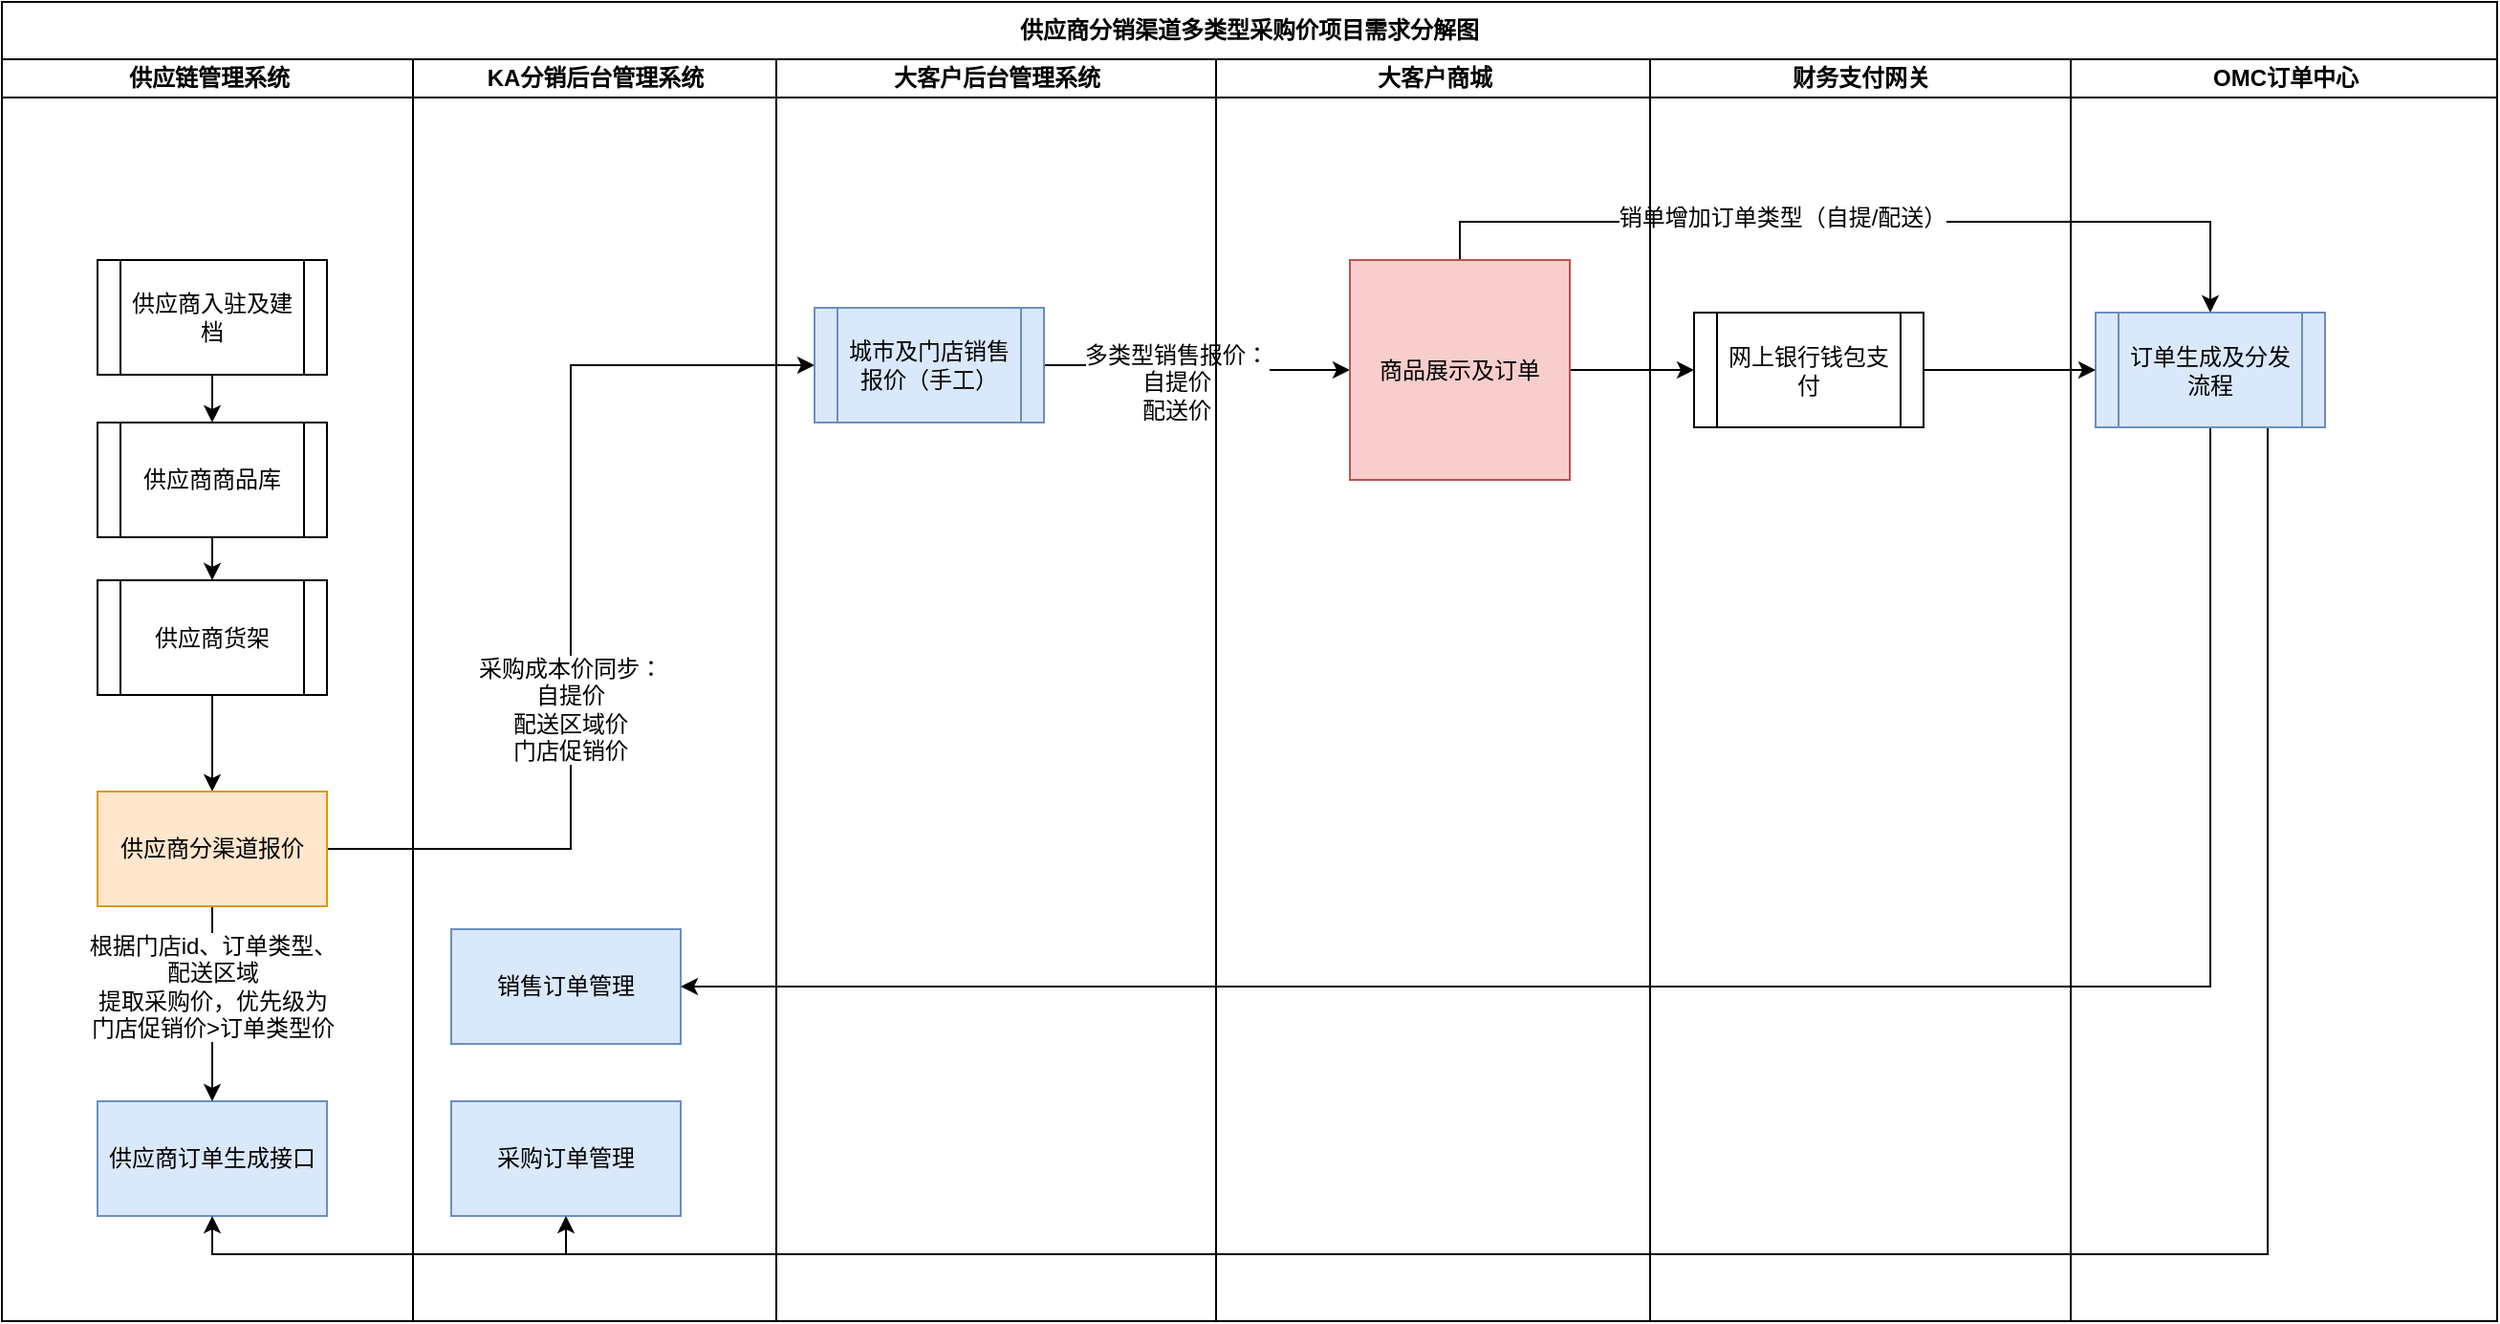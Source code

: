 <mxfile version="10.7.3" type="github"><diagram id="_O3n4kcfBsqLZ4D_Hrhg" name="分销多类型报价项目任务分解图"><mxGraphModel dx="918" dy="512" grid="1" gridSize="10" guides="1" tooltips="1" connect="1" arrows="1" fold="1" page="1" pageScale="1" pageWidth="827" pageHeight="1169" math="0" shadow="0"><root><mxCell id="uDRbp_UkntwucBvzqfbJ-0"/><mxCell id="uDRbp_UkntwucBvzqfbJ-1" parent="uDRbp_UkntwucBvzqfbJ-0"/><mxCell id="Ev6uvn-nndbEYamqWP20-11" style="edgeStyle=orthogonalEdgeStyle;rounded=0;orthogonalLoop=1;jettySize=auto;html=1;exitX=0.5;exitY=1;exitDx=0;exitDy=0;entryX=0.5;entryY=0;entryDx=0;entryDy=0;" parent="uDRbp_UkntwucBvzqfbJ-1" source="Ev6uvn-nndbEYamqWP20-0" target="Ev6uvn-nndbEYamqWP20-1" edge="1"><mxGeometry relative="1" as="geometry"/></mxCell><mxCell id="Ev6uvn-nndbEYamqWP20-0" value="供应商入驻及建档" style="shape=process;whiteSpace=wrap;html=1;backgroundOutline=1;" parent="uDRbp_UkntwucBvzqfbJ-1" vertex="1"><mxGeometry x="235" y="135" width="120" height="60" as="geometry"/></mxCell><mxCell id="Ev6uvn-nndbEYamqWP20-12" style="edgeStyle=orthogonalEdgeStyle;rounded=0;orthogonalLoop=1;jettySize=auto;html=1;exitX=0.5;exitY=1;exitDx=0;exitDy=0;entryX=0.5;entryY=0;entryDx=0;entryDy=0;" parent="uDRbp_UkntwucBvzqfbJ-1" source="Ev6uvn-nndbEYamqWP20-1" target="Ev6uvn-nndbEYamqWP20-2" edge="1"><mxGeometry relative="1" as="geometry"/></mxCell><mxCell id="Ev6uvn-nndbEYamqWP20-1" value="供应商商品库" style="shape=process;whiteSpace=wrap;html=1;backgroundOutline=1;" parent="uDRbp_UkntwucBvzqfbJ-1" vertex="1"><mxGeometry x="235" y="220" width="120" height="60" as="geometry"/></mxCell><mxCell id="Ev6uvn-nndbEYamqWP20-13" style="edgeStyle=orthogonalEdgeStyle;rounded=0;orthogonalLoop=1;jettySize=auto;html=1;exitX=0.5;exitY=1;exitDx=0;exitDy=0;entryX=0.5;entryY=0;entryDx=0;entryDy=0;" parent="uDRbp_UkntwucBvzqfbJ-1" source="Ev6uvn-nndbEYamqWP20-2" target="Ev6uvn-nndbEYamqWP20-4" edge="1"><mxGeometry relative="1" as="geometry"><mxPoint x="295" y="380" as="targetPoint"/></mxGeometry></mxCell><mxCell id="Ev6uvn-nndbEYamqWP20-2" value="供应商货架" style="shape=process;whiteSpace=wrap;html=1;backgroundOutline=1;" parent="uDRbp_UkntwucBvzqfbJ-1" vertex="1"><mxGeometry x="235" y="302.5" width="120" height="60" as="geometry"/></mxCell><mxCell id="Ev6uvn-nndbEYamqWP20-3" value="供应商订单生成接口" style="rounded=0;whiteSpace=wrap;html=1;fillColor=#dae8fc;strokeColor=#6c8ebf;" parent="uDRbp_UkntwucBvzqfbJ-1" vertex="1"><mxGeometry x="235" y="575" width="120" height="60" as="geometry"/></mxCell><mxCell id="Ev6uvn-nndbEYamqWP20-14" style="edgeStyle=orthogonalEdgeStyle;rounded=0;orthogonalLoop=1;jettySize=auto;html=1;exitX=1;exitY=0.5;exitDx=0;exitDy=0;entryX=0;entryY=0.5;entryDx=0;entryDy=0;" parent="uDRbp_UkntwucBvzqfbJ-1" source="Ev6uvn-nndbEYamqWP20-4" target="Ev6uvn-nndbEYamqWP20-7" edge="1"><mxGeometry relative="1" as="geometry"/></mxCell><mxCell id="Ev6uvn-nndbEYamqWP20-15" value="采购成本价同步：&lt;br&gt;自提价&lt;br&gt;配送区域价&lt;br&gt;门店促销价&lt;br&gt;" style="text;html=1;resizable=0;points=[];align=center;verticalAlign=middle;labelBackgroundColor=#ffffff;" parent="Ev6uvn-nndbEYamqWP20-14" vertex="1" connectable="0"><mxGeometry x="-0.208" y="1" relative="1" as="geometry"><mxPoint as="offset"/></mxGeometry></mxCell><mxCell id="Ev6uvn-nndbEYamqWP20-25" style="edgeStyle=orthogonalEdgeStyle;rounded=0;orthogonalLoop=1;jettySize=auto;html=1;exitX=0.5;exitY=1;exitDx=0;exitDy=0;entryX=0.5;entryY=0;entryDx=0;entryDy=0;" parent="uDRbp_UkntwucBvzqfbJ-1" source="Ev6uvn-nndbEYamqWP20-4" target="Ev6uvn-nndbEYamqWP20-3" edge="1"><mxGeometry relative="1" as="geometry"/></mxCell><mxCell id="Ev6uvn-nndbEYamqWP20-26" value="根据门店id、订单类型、&lt;br&gt;配送区域&lt;br&gt;提取采购价，优先级为&lt;br&gt;门店促销价&amp;gt;订单类型价" style="text;html=1;resizable=0;points=[];align=center;verticalAlign=middle;labelBackgroundColor=#ffffff;" parent="Ev6uvn-nndbEYamqWP20-25" vertex="1" connectable="0"><mxGeometry x="-0.314" y="2" relative="1" as="geometry"><mxPoint x="-2" y="7" as="offset"/></mxGeometry></mxCell><mxCell id="Ev6uvn-nndbEYamqWP20-4" value="供应商分渠道报价" style="rounded=0;whiteSpace=wrap;html=1;fillColor=#ffe6cc;strokeColor=#d79b00;" parent="uDRbp_UkntwucBvzqfbJ-1" vertex="1"><mxGeometry x="235" y="413" width="120" height="60" as="geometry"/></mxCell><mxCell id="Ev6uvn-nndbEYamqWP20-5" value="销售订单管理" style="rounded=0;whiteSpace=wrap;html=1;fillColor=#dae8fc;strokeColor=#6c8ebf;" parent="uDRbp_UkntwucBvzqfbJ-1" vertex="1"><mxGeometry x="420" y="485" width="120" height="60" as="geometry"/></mxCell><mxCell id="Ev6uvn-nndbEYamqWP20-6" value="采购订单管理" style="rounded=0;whiteSpace=wrap;html=1;fillColor=#dae8fc;strokeColor=#6c8ebf;" parent="uDRbp_UkntwucBvzqfbJ-1" vertex="1"><mxGeometry x="420" y="575" width="120" height="60" as="geometry"/></mxCell><mxCell id="Ev6uvn-nndbEYamqWP20-16" style="edgeStyle=orthogonalEdgeStyle;rounded=0;orthogonalLoop=1;jettySize=auto;html=1;exitX=1;exitY=0.5;exitDx=0;exitDy=0;entryX=0;entryY=0.5;entryDx=0;entryDy=0;" parent="uDRbp_UkntwucBvzqfbJ-1" source="Ev6uvn-nndbEYamqWP20-7" target="Ev6uvn-nndbEYamqWP20-8" edge="1"><mxGeometry relative="1" as="geometry"/></mxCell><mxCell id="Ev6uvn-nndbEYamqWP20-17" value="多类型销售报价：&lt;br&gt;自提价&lt;br&gt;配送价&lt;br&gt;" style="text;html=1;resizable=0;points=[];align=center;verticalAlign=middle;labelBackgroundColor=#ffffff;" parent="Ev6uvn-nndbEYamqWP20-16" vertex="1" connectable="0"><mxGeometry x="-0.213" relative="1" as="geometry"><mxPoint x="5" y="9" as="offset"/></mxGeometry></mxCell><mxCell id="Ev6uvn-nndbEYamqWP20-7" value="城市及门店销售报价（手工）" style="shape=process;whiteSpace=wrap;html=1;backgroundOutline=1;fillColor=#dae8fc;strokeColor=#6c8ebf;" parent="uDRbp_UkntwucBvzqfbJ-1" vertex="1"><mxGeometry x="610" y="160" width="120" height="60" as="geometry"/></mxCell><mxCell id="Ev6uvn-nndbEYamqWP20-18" style="edgeStyle=orthogonalEdgeStyle;rounded=0;orthogonalLoop=1;jettySize=auto;html=1;exitX=1;exitY=0.5;exitDx=0;exitDy=0;entryX=0;entryY=0.5;entryDx=0;entryDy=0;" parent="uDRbp_UkntwucBvzqfbJ-1" source="Ev6uvn-nndbEYamqWP20-8" target="Ev6uvn-nndbEYamqWP20-10" edge="1"><mxGeometry relative="1" as="geometry"/></mxCell><mxCell id="Ev6uvn-nndbEYamqWP20-20" style="edgeStyle=orthogonalEdgeStyle;rounded=0;orthogonalLoop=1;jettySize=auto;html=1;entryX=0.5;entryY=0;entryDx=0;entryDy=0;exitX=0.5;exitY=0;exitDx=0;exitDy=0;" parent="uDRbp_UkntwucBvzqfbJ-1" source="Ev6uvn-nndbEYamqWP20-8" target="Ev6uvn-nndbEYamqWP20-9" edge="1"><mxGeometry relative="1" as="geometry"/></mxCell><mxCell id="Ev6uvn-nndbEYamqWP20-21" value="销单增加订单类型（自提/配送）" style="text;html=1;resizable=0;points=[];align=center;verticalAlign=middle;labelBackgroundColor=#ffffff;" parent="Ev6uvn-nndbEYamqWP20-20" vertex="1" connectable="0"><mxGeometry x="-0.183" y="2" relative="1" as="geometry"><mxPoint as="offset"/></mxGeometry></mxCell><mxCell id="Ev6uvn-nndbEYamqWP20-8" value="商品展示及订单" style="whiteSpace=wrap;html=1;aspect=fixed;fillColor=#f8cecc;strokeColor=#b85450;" parent="uDRbp_UkntwucBvzqfbJ-1" vertex="1"><mxGeometry x="890" y="135" width="115" height="115" as="geometry"/></mxCell><mxCell id="Ev6uvn-nndbEYamqWP20-22" style="edgeStyle=orthogonalEdgeStyle;rounded=0;orthogonalLoop=1;jettySize=auto;html=1;exitX=0.5;exitY=1;exitDx=0;exitDy=0;entryX=1;entryY=0.5;entryDx=0;entryDy=0;" parent="uDRbp_UkntwucBvzqfbJ-1" source="Ev6uvn-nndbEYamqWP20-9" target="Ev6uvn-nndbEYamqWP20-5" edge="1"><mxGeometry relative="1" as="geometry"/></mxCell><mxCell id="Ev6uvn-nndbEYamqWP20-23" style="edgeStyle=orthogonalEdgeStyle;rounded=0;orthogonalLoop=1;jettySize=auto;html=1;exitX=0.75;exitY=1;exitDx=0;exitDy=0;entryX=0.5;entryY=1;entryDx=0;entryDy=0;" parent="uDRbp_UkntwucBvzqfbJ-1" source="Ev6uvn-nndbEYamqWP20-9" target="Ev6uvn-nndbEYamqWP20-3" edge="1"><mxGeometry relative="1" as="geometry"/></mxCell><mxCell id="Ev6uvn-nndbEYamqWP20-24" style="edgeStyle=orthogonalEdgeStyle;rounded=0;orthogonalLoop=1;jettySize=auto;html=1;exitX=0.75;exitY=1;exitDx=0;exitDy=0;entryX=0.5;entryY=1;entryDx=0;entryDy=0;" parent="uDRbp_UkntwucBvzqfbJ-1" source="Ev6uvn-nndbEYamqWP20-9" target="Ev6uvn-nndbEYamqWP20-6" edge="1"><mxGeometry relative="1" as="geometry"/></mxCell><mxCell id="Ev6uvn-nndbEYamqWP20-9" value="订单生成及分发流程" style="shape=process;whiteSpace=wrap;html=1;backgroundOutline=1;fillColor=#dae8fc;strokeColor=#6c8ebf;" parent="uDRbp_UkntwucBvzqfbJ-1" vertex="1"><mxGeometry x="1280" y="162.5" width="120" height="60" as="geometry"/></mxCell><mxCell id="Ev6uvn-nndbEYamqWP20-19" style="edgeStyle=orthogonalEdgeStyle;rounded=0;orthogonalLoop=1;jettySize=auto;html=1;exitX=1;exitY=0.5;exitDx=0;exitDy=0;entryX=0;entryY=0.5;entryDx=0;entryDy=0;" parent="uDRbp_UkntwucBvzqfbJ-1" source="Ev6uvn-nndbEYamqWP20-10" target="Ev6uvn-nndbEYamqWP20-9" edge="1"><mxGeometry relative="1" as="geometry"/></mxCell><mxCell id="Ev6uvn-nndbEYamqWP20-10" value="网上银行钱包支付" style="shape=process;whiteSpace=wrap;html=1;backgroundOutline=1;" parent="uDRbp_UkntwucBvzqfbJ-1" vertex="1"><mxGeometry x="1070" y="162.5" width="120" height="60" as="geometry"/></mxCell><mxCell id="e5on_YhPmIFM4FRrciyV-0" value="供应链管理系统" style="swimlane;html=1;startSize=20;horizontal=1;containerType=tree;" parent="uDRbp_UkntwucBvzqfbJ-1" vertex="1"><mxGeometry x="185" y="30" width="215" height="660" as="geometry"/></mxCell><mxCell id="e5on_YhPmIFM4FRrciyV-1" value="KA分销后台管理系统" style="swimlane;html=1;startSize=20;horizontal=1;containerType=tree;" parent="uDRbp_UkntwucBvzqfbJ-1" vertex="1"><mxGeometry x="400" y="30" width="190" height="660" as="geometry"/></mxCell><mxCell id="e5on_YhPmIFM4FRrciyV-3" value="大客户后台管理系统" style="swimlane;html=1;startSize=20;horizontal=1;containerType=tree;" parent="uDRbp_UkntwucBvzqfbJ-1" vertex="1"><mxGeometry x="590" y="30" width="230" height="660" as="geometry"/></mxCell><mxCell id="e5on_YhPmIFM4FRrciyV-4" value="大客户商城" style="swimlane;html=1;startSize=20;horizontal=1;containerType=tree;" parent="uDRbp_UkntwucBvzqfbJ-1" vertex="1"><mxGeometry x="820" y="30" width="227" height="660" as="geometry"/></mxCell><mxCell id="e5on_YhPmIFM4FRrciyV-5" value="财务支付网关" style="swimlane;html=1;startSize=20;horizontal=1;containerType=tree;" parent="uDRbp_UkntwucBvzqfbJ-1" vertex="1"><mxGeometry x="1047" y="30" width="220" height="660" as="geometry"/></mxCell><mxCell id="e5on_YhPmIFM4FRrciyV-6" value="OMC订单中心" style="swimlane;html=1;startSize=20;horizontal=1;containerType=tree;" parent="uDRbp_UkntwucBvzqfbJ-1" vertex="1"><mxGeometry x="1267" y="30" width="223" height="660" as="geometry"/></mxCell><mxCell id="e5on_YhPmIFM4FRrciyV-8" value="供应商分销渠道多类型采购价项目需求分解图" style="rounded=0;whiteSpace=wrap;html=1;fontStyle=1" parent="uDRbp_UkntwucBvzqfbJ-1" vertex="1"><mxGeometry x="185" width="1305" height="30" as="geometry"/></mxCell></root></mxGraphModel></diagram><diagram id="4TQ98r7l0zhuE_i7NtIf" name="梳理"><mxGraphModel dx="918" dy="512" grid="1" gridSize="10" guides="1" tooltips="1" connect="1" arrows="1" fold="1" page="1" pageScale="1" pageWidth="827" pageHeight="1169" math="0" shadow="0"><root><mxCell id="0"/><mxCell id="1" parent="0"/><mxCell id="bOI55O7LHbzcLB5JDVor-13" value="分销系统主要流程分析图" style="swimlane;html=1;childLayout=stackLayout;resizeParent=1;resizeParentMax=0;startSize=20;" parent="1" vertex="1"><mxGeometry x="215" y="45" width="1110" height="625" as="geometry"/></mxCell><mxCell id="bOI55O7LHbzcLB5JDVor-14" value="供应商链管理系统" style="swimlane;html=1;startSize=20;" parent="bOI55O7LHbzcLB5JDVor-13" vertex="1"><mxGeometry y="20" width="180" height="605" as="geometry"/></mxCell><mxCell id="bOI55O7LHbzcLB5JDVor-34" style="edgeStyle=orthogonalEdgeStyle;rounded=0;orthogonalLoop=1;jettySize=auto;html=1;exitX=0.5;exitY=1;exitDx=0;exitDy=0;entryX=0.5;entryY=0;entryDx=0;entryDy=0;" parent="bOI55O7LHbzcLB5JDVor-14" source="bOI55O7LHbzcLB5JDVor-22" target="bOI55O7LHbzcLB5JDVor-23" edge="1"><mxGeometry relative="1" as="geometry"/></mxCell><mxCell id="bOI55O7LHbzcLB5JDVor-22" value="供应商入驻及建档" style="shape=process;whiteSpace=wrap;html=1;backgroundOutline=1;" parent="bOI55O7LHbzcLB5JDVor-14" vertex="1"><mxGeometry x="20" y="70" width="120" height="60" as="geometry"/></mxCell><mxCell id="bOI55O7LHbzcLB5JDVor-73" style="edgeStyle=orthogonalEdgeStyle;rounded=0;orthogonalLoop=1;jettySize=auto;html=1;exitX=0.5;exitY=1;exitDx=0;exitDy=0;entryX=0.5;entryY=0;entryDx=0;entryDy=0;" parent="bOI55O7LHbzcLB5JDVor-14" source="bOI55O7LHbzcLB5JDVor-23" target="bOI55O7LHbzcLB5JDVor-24" edge="1"><mxGeometry relative="1" as="geometry"/></mxCell><mxCell id="bOI55O7LHbzcLB5JDVor-23" value="供应商商品库" style="shape=process;whiteSpace=wrap;html=1;backgroundOutline=1;" parent="bOI55O7LHbzcLB5JDVor-14" vertex="1"><mxGeometry x="20" y="155" width="120" height="60" as="geometry"/></mxCell><mxCell id="bOI55O7LHbzcLB5JDVor-36" style="edgeStyle=orthogonalEdgeStyle;rounded=0;orthogonalLoop=1;jettySize=auto;html=1;exitX=0.5;exitY=1;exitDx=0;exitDy=0;entryX=0.5;entryY=0;entryDx=0;entryDy=0;" parent="bOI55O7LHbzcLB5JDVor-14" source="bOI55O7LHbzcLB5JDVor-24" edge="1"><mxGeometry relative="1" as="geometry"><mxPoint x="80" y="320" as="targetPoint"/></mxGeometry></mxCell><mxCell id="bOI55O7LHbzcLB5JDVor-24" value="供应商货架" style="shape=process;whiteSpace=wrap;html=1;backgroundOutline=1;" parent="bOI55O7LHbzcLB5JDVor-14" vertex="1"><mxGeometry x="20" y="237.5" width="120" height="60" as="geometry"/></mxCell><mxCell id="bOI55O7LHbzcLB5JDVor-79" value="供应商订单管理" style="rounded=0;whiteSpace=wrap;html=1;fillColor=#dae8fc;strokeColor=#6c8ebf;" parent="bOI55O7LHbzcLB5JDVor-14" vertex="1"><mxGeometry x="20" y="510" width="120" height="60" as="geometry"/></mxCell><mxCell id="bOI55O7LHbzcLB5JDVor-82" value="供应商分渠道报价" style="rounded=0;whiteSpace=wrap;html=1;fillColor=#ffe6cc;strokeColor=#d79b00;" parent="bOI55O7LHbzcLB5JDVor-14" vertex="1"><mxGeometry x="20" y="318" width="120" height="60" as="geometry"/></mxCell><mxCell id="bOI55O7LHbzcLB5JDVor-19" value="KA分销管理系统" style="swimlane;html=1;startSize=20;" parent="bOI55O7LHbzcLB5JDVor-13" vertex="1"><mxGeometry x="180" y="20" width="170" height="605" as="geometry"><mxRectangle x="180" y="20" width="120" height="495" as="alternateBounds"/></mxGeometry></mxCell><mxCell id="bOI55O7LHbzcLB5JDVor-78" style="edgeStyle=orthogonalEdgeStyle;rounded=0;orthogonalLoop=1;jettySize=auto;html=1;exitX=0.5;exitY=1;exitDx=0;exitDy=0;entryX=0.5;entryY=0;entryDx=0;entryDy=0;" parent="bOI55O7LHbzcLB5JDVor-19" source="bOI55O7LHbzcLB5JDVor-74" target="bOI55O7LHbzcLB5JDVor-75" edge="1"><mxGeometry relative="1" as="geometry"/></mxCell><mxCell id="bOI55O7LHbzcLB5JDVor-74" value="销售订单管理" style="rounded=0;whiteSpace=wrap;html=1;fillColor=#dae8fc;strokeColor=#6c8ebf;" parent="bOI55O7LHbzcLB5JDVor-19" vertex="1"><mxGeometry x="25" y="420" width="120" height="60" as="geometry"/></mxCell><mxCell id="bOI55O7LHbzcLB5JDVor-75" value="采购订单管理" style="rounded=0;whiteSpace=wrap;html=1;fillColor=#dae8fc;strokeColor=#6c8ebf;" parent="bOI55O7LHbzcLB5JDVor-19" vertex="1"><mxGeometry x="25" y="510" width="120" height="60" as="geometry"/></mxCell><mxCell id="bOI55O7LHbzcLB5JDVor-20" value="大客户后台管理系统" style="swimlane;html=1;startSize=20;" parent="bOI55O7LHbzcLB5JDVor-13" vertex="1"><mxGeometry x="350" y="20" width="180" height="605" as="geometry"/></mxCell><mxCell id="bOI55O7LHbzcLB5JDVor-26" value="城市及门店销售报价" style="shape=process;whiteSpace=wrap;html=1;backgroundOutline=1;" parent="bOI55O7LHbzcLB5JDVor-20" vertex="1"><mxGeometry x="25" y="92.5" width="120" height="60" as="geometry"/></mxCell><mxCell id="bOI55O7LHbzcLB5JDVor-39" value="大客户商城(?)" style="swimlane;html=1;startSize=20;" parent="bOI55O7LHbzcLB5JDVor-13" vertex="1"><mxGeometry x="530" y="20" width="180" height="605" as="geometry"/></mxCell><mxCell id="bOI55O7LHbzcLB5JDVor-38" value="商品展示及订单" style="whiteSpace=wrap;html=1;aspect=fixed;fillColor=#ffe6cc;strokeColor=#d79b00;" parent="bOI55O7LHbzcLB5JDVor-39" vertex="1"><mxGeometry x="24" y="65" width="115" height="115" as="geometry"/></mxCell><mxCell id="bOI55O7LHbzcLB5JDVor-43" value="财务支付网关" style="swimlane;html=1;startSize=20;" parent="bOI55O7LHbzcLB5JDVor-13" vertex="1"><mxGeometry x="710" y="20" width="180" height="605" as="geometry"/></mxCell><mxCell id="bOI55O7LHbzcLB5JDVor-53" value="OMC订单中心" style="swimlane;html=1;startSize=20;" parent="bOI55O7LHbzcLB5JDVor-13" vertex="1"><mxGeometry x="890" y="20" width="220" height="605" as="geometry"/></mxCell><mxCell id="bOI55O7LHbzcLB5JDVor-46" value="订单生成及分发流程" style="shape=process;whiteSpace=wrap;html=1;backgroundOutline=1;fillColor=#dae8fc;strokeColor=#6c8ebf;" parent="bOI55O7LHbzcLB5JDVor-53" vertex="1"><mxGeometry x="45" y="92.5" width="120" height="60" as="geometry"/></mxCell><mxCell id="bOI55O7LHbzcLB5JDVor-77" style="edgeStyle=orthogonalEdgeStyle;rounded=0;orthogonalLoop=1;jettySize=auto;html=1;entryX=1;entryY=0.5;entryDx=0;entryDy=0;exitX=0.5;exitY=1;exitDx=0;exitDy=0;" parent="bOI55O7LHbzcLB5JDVor-13" source="bOI55O7LHbzcLB5JDVor-46" target="bOI55O7LHbzcLB5JDVor-74" edge="1"><mxGeometry relative="1" as="geometry"/></mxCell><mxCell id="bOI55O7LHbzcLB5JDVor-81" style="edgeStyle=orthogonalEdgeStyle;rounded=0;orthogonalLoop=1;jettySize=auto;html=1;exitX=0;exitY=0.5;exitDx=0;exitDy=0;entryX=1;entryY=0.5;entryDx=0;entryDy=0;" parent="bOI55O7LHbzcLB5JDVor-13" source="bOI55O7LHbzcLB5JDVor-75" target="bOI55O7LHbzcLB5JDVor-79" edge="1"><mxGeometry relative="1" as="geometry"/></mxCell><mxCell id="bOI55O7LHbzcLB5JDVor-83" style="edgeStyle=orthogonalEdgeStyle;rounded=0;orthogonalLoop=1;jettySize=auto;html=1;exitX=1;exitY=0.5;exitDx=0;exitDy=0;entryX=0;entryY=0.5;entryDx=0;entryDy=0;dashed=1;fillColor=#ffe6cc;strokeColor=#d79b00;" parent="bOI55O7LHbzcLB5JDVor-13" source="bOI55O7LHbzcLB5JDVor-82" target="bOI55O7LHbzcLB5JDVor-26" edge="1"><mxGeometry relative="1" as="geometry"/></mxCell><mxCell id="bOI55O7LHbzcLB5JDVor-84" style="edgeStyle=orthogonalEdgeStyle;rounded=0;orthogonalLoop=1;jettySize=auto;html=1;entryX=0;entryY=0.5;entryDx=0;entryDy=0;" parent="bOI55O7LHbzcLB5JDVor-13" source="bOI55O7LHbzcLB5JDVor-26" target="bOI55O7LHbzcLB5JDVor-38" edge="1"><mxGeometry relative="1" as="geometry"/></mxCell><mxCell id="bOI55O7LHbzcLB5JDVor-33" style="edgeStyle=orthogonalEdgeStyle;rounded=0;orthogonalLoop=1;jettySize=auto;html=1;entryX=0;entryY=0.5;entryDx=0;entryDy=0;" parent="1" source="bOI55O7LHbzcLB5JDVor-32" target="bOI55O7LHbzcLB5JDVor-23" edge="1"><mxGeometry relative="1" as="geometry"/></mxCell><mxCell id="bOI55O7LHbzcLB5JDVor-32" value="美菜商品档案" style="rounded=1;whiteSpace=wrap;html=1;" parent="1" vertex="1"><mxGeometry x="30" y="110" width="120" height="180" as="geometry"/></mxCell><mxCell id="bOI55O7LHbzcLB5JDVor-89" style="edgeStyle=orthogonalEdgeStyle;rounded=0;orthogonalLoop=1;jettySize=auto;html=1;fillColor=#dae8fc;strokeColor=#6c8ebf;" parent="1" source="bOI55O7LHbzcLB5JDVor-41" target="bOI55O7LHbzcLB5JDVor-46" edge="1"><mxGeometry relative="1" as="geometry"/></mxCell><mxCell id="bOI55O7LHbzcLB5JDVor-41" value="网上银行钱包支付" style="shape=process;whiteSpace=wrap;html=1;backgroundOutline=1;" parent="1" vertex="1"><mxGeometry x="945" y="157.5" width="120" height="60" as="geometry"/></mxCell><mxCell id="bOI55O7LHbzcLB5JDVor-42" style="edgeStyle=orthogonalEdgeStyle;rounded=0;orthogonalLoop=1;jettySize=auto;html=1;entryX=0;entryY=0.5;entryDx=0;entryDy=0;" parent="1" source="bOI55O7LHbzcLB5JDVor-38" target="bOI55O7LHbzcLB5JDVor-41" edge="1"><mxGeometry relative="1" as="geometry"/></mxCell><mxCell id="bOI55O7LHbzcLB5JDVor-71" value="益海融合平台" style="rounded=1;whiteSpace=wrap;html=1;" parent="1" vertex="1"><mxGeometry x="30" y="360" width="120" height="180" as="geometry"/></mxCell><mxCell id="bOI55O7LHbzcLB5JDVor-80" style="edgeStyle=orthogonalEdgeStyle;rounded=0;orthogonalLoop=1;jettySize=auto;html=1;exitX=0;exitY=0.5;exitDx=0;exitDy=0;entryX=1;entryY=0.5;entryDx=0;entryDy=0;" parent="1" source="bOI55O7LHbzcLB5JDVor-79" target="bOI55O7LHbzcLB5JDVor-71" edge="1"><mxGeometry relative="1" as="geometry"/></mxCell><mxCell id="bOI55O7LHbzcLB5JDVor-85" value="主动修改模块" style="rounded=0;whiteSpace=wrap;html=1;fillColor=#ffe6cc;strokeColor=#d79b00;" parent="1" vertex="1"><mxGeometry x="320" y="700" width="40" height="30" as="geometry"/></mxCell><mxCell id="bOI55O7LHbzcLB5JDVor-86" value="被动模块" style="rounded=0;whiteSpace=wrap;html=1;fillColor=#dae8fc;strokeColor=#6c8ebf;" parent="1" vertex="1"><mxGeometry x="380" y="700" width="40" height="30" as="geometry"/></mxCell></root></mxGraphModel></diagram></mxfile>